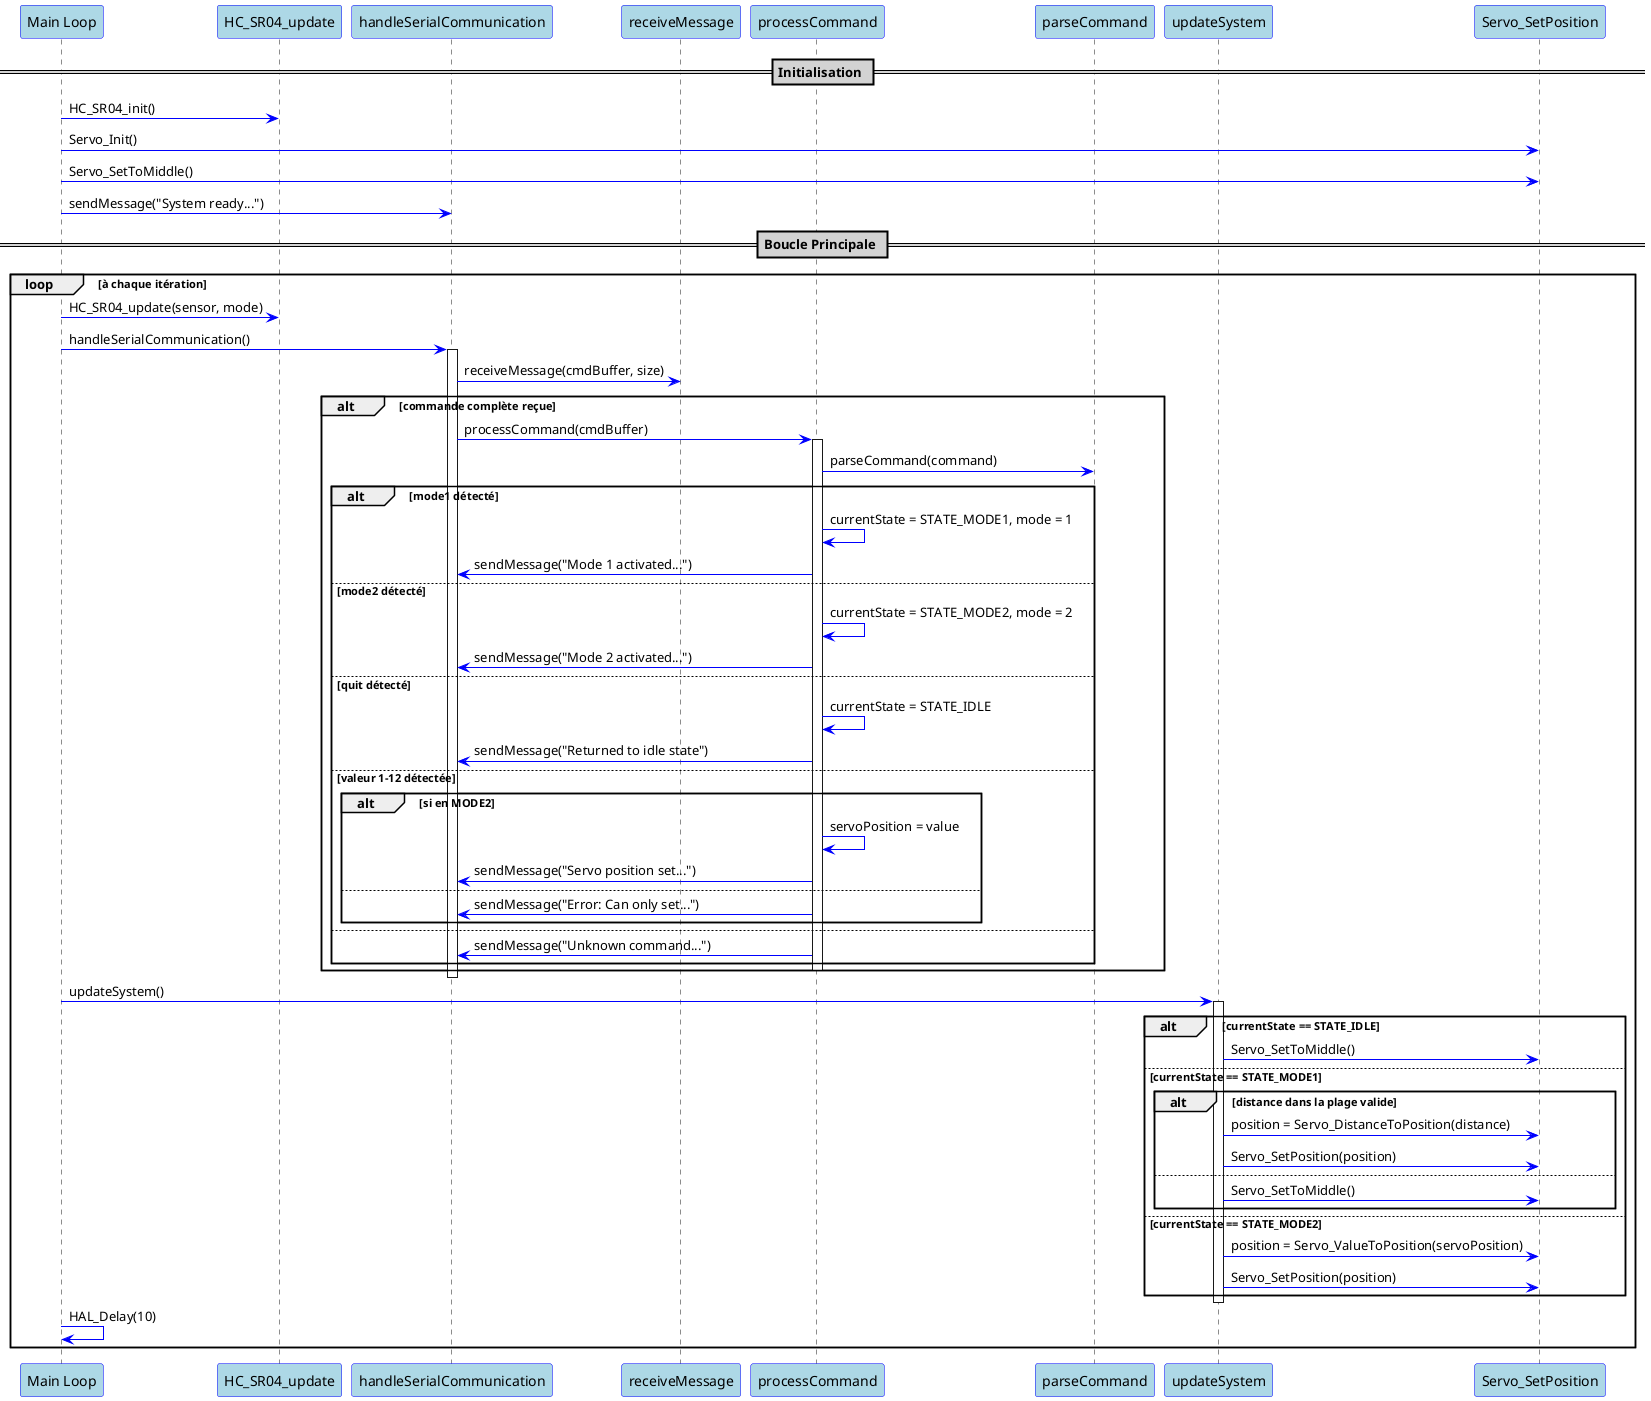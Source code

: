 @startuml
' Définition du style
skinparam SequenceArrowColor Blue
skinparam ParticipantBackgroundColor LightBlue
skinparam ParticipantBorderColor Blue
skinparam SequenceDividerBackgroundColor LightGray

' Participants
participant "Main Loop" as Main
participant "HC_SR04_update" as HCSR04
participant "handleSerialCommunication" as Serial
participant "receiveMessage" as Receive
participant "processCommand" as Process
participant "parseCommand" as Parse
participant "updateSystem" as Update
participant "Servo_SetPosition" as Servo

' Séquence d'initialisation
== Initialisation ==
Main -> HCSR04: HC_SR04_init()
Main -> Servo: Servo_Init()
Main -> Servo: Servo_SetToMiddle()
Main -> Serial: sendMessage("System ready...")

' Boucle principale
== Boucle Principale ==
loop à chaque itération
    Main -> HCSR04: HC_SR04_update(sensor, mode)
    
    ' Communication série
    Main -> Serial: handleSerialCommunication()
    activate Serial
    Serial -> Receive: receiveMessage(cmdBuffer, size)
    alt commande complète reçue
        Serial -> Process: processCommand(cmdBuffer)
        activate Process
        Process -> Parse: parseCommand(command)
        
        alt mode1 détecté
            Process -> Process: currentState = STATE_MODE1, mode = 1
            Process -> Serial: sendMessage("Mode 1 activated...")
        else mode2 détecté
            Process -> Process: currentState = STATE_MODE2, mode = 2
            Process -> Serial: sendMessage("Mode 2 activated...")
        else quit détecté
            Process -> Process: currentState = STATE_IDLE
            Process -> Serial: sendMessage("Returned to idle state")
        else valeur 1-12 détectée
            alt si en MODE2
                Process -> Process: servoPosition = value
                Process -> Serial: sendMessage("Servo position set...")
            else
                Process -> Serial: sendMessage("Error: Can only set...")
            end
        else
            Process -> Serial: sendMessage("Unknown command...")
        end
        deactivate Process
    end
    deactivate Serial
    
    ' Mise à jour du système
    Main -> Update: updateSystem()
    activate Update
    
    alt currentState == STATE_IDLE
        Update -> Servo: Servo_SetToMiddle()
    else currentState == STATE_MODE1
        alt distance dans la plage valide
            Update -> Servo: position = Servo_DistanceToPosition(distance)
            Update -> Servo: Servo_SetPosition(position)
        else
            Update -> Servo: Servo_SetToMiddle()
        end
    else currentState == STATE_MODE2
        Update -> Servo: position = Servo_ValueToPosition(servoPosition)
        Update -> Servo: Servo_SetPosition(position)
    end
    deactivate Update
    
    Main -> Main: HAL_Delay(10)
end

@enduml